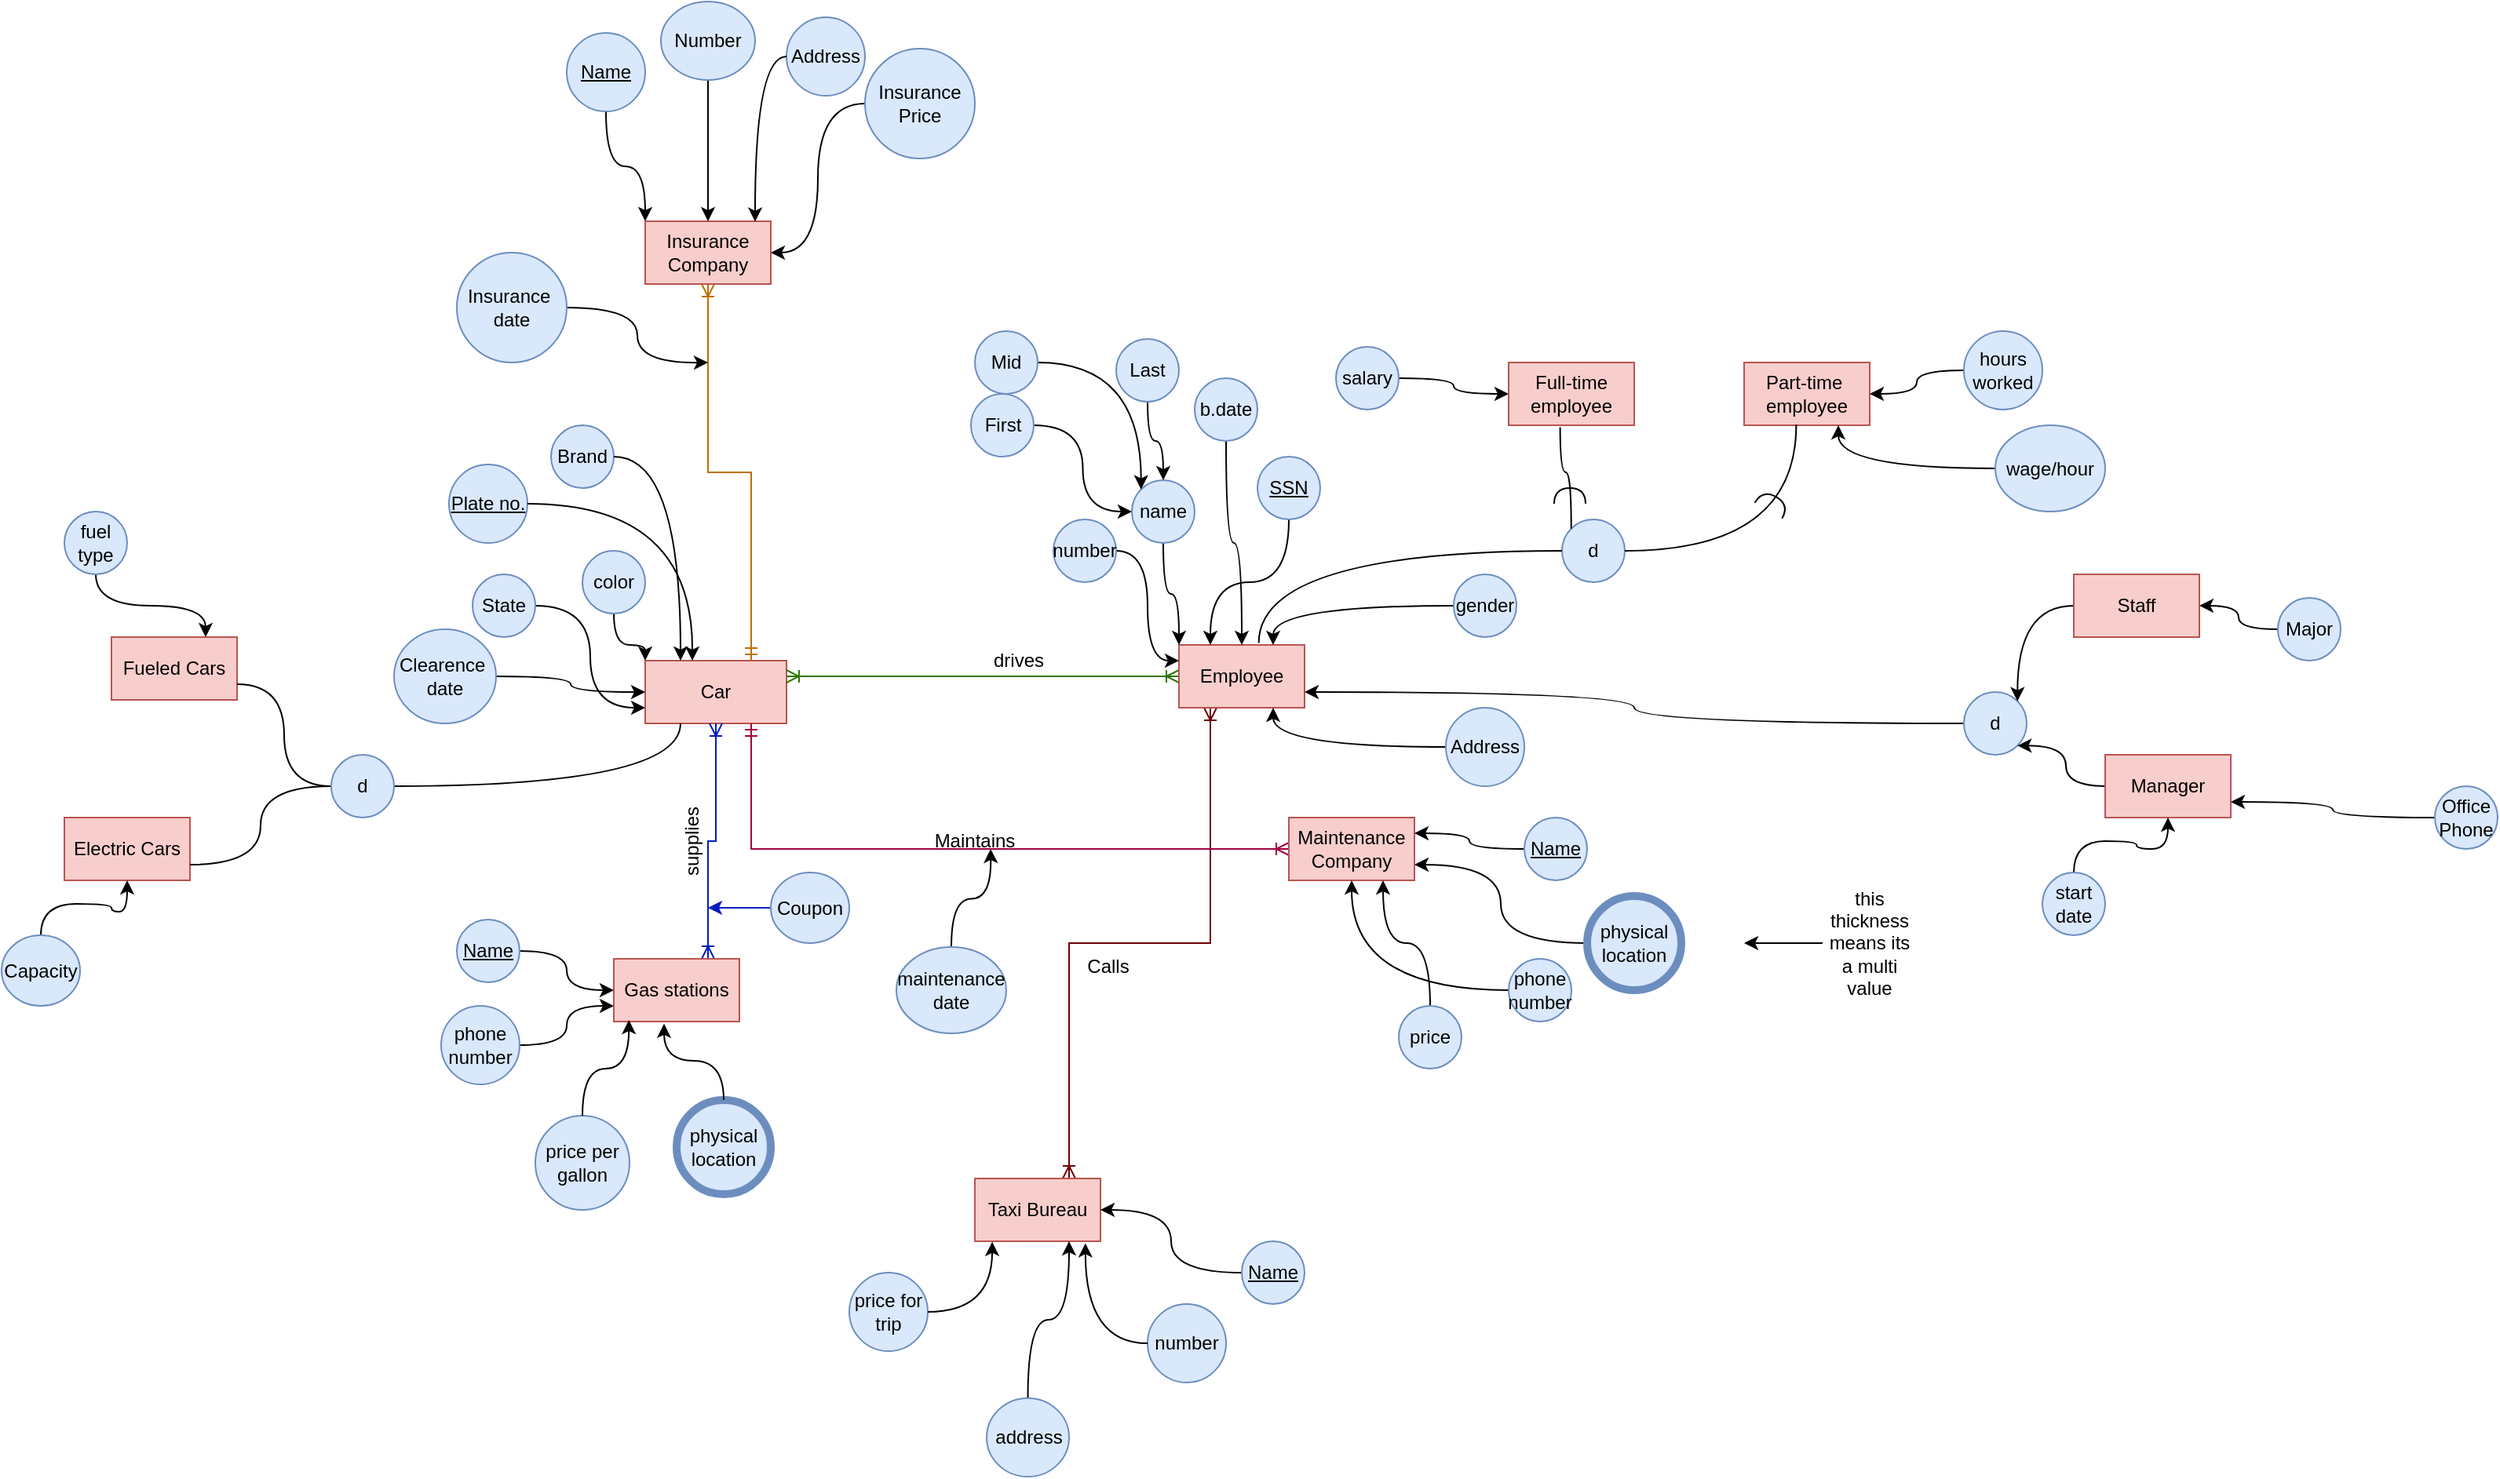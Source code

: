 <mxfile version="22.1.2" type="device">
  <diagram name="Page-1" id="Jw3R09FnIo8d28qDW5js">
    <mxGraphModel dx="1886" dy="1706" grid="1" gridSize="10" guides="1" tooltips="1" connect="1" arrows="1" fold="1" page="1" pageScale="1" pageWidth="850" pageHeight="1100" math="0" shadow="0">
      <root>
        <mxCell id="0" />
        <mxCell id="1" parent="0" />
        <mxCell id="aprs4SWF7dY0S5lnjBwR-4" value="Car" style="rounded=0;whiteSpace=wrap;html=1;fillColor=#f8cecc;strokeColor=#b85450;" parent="1" vertex="1">
          <mxGeometry x="160" y="210" width="90" height="40" as="geometry" />
        </mxCell>
        <mxCell id="aprs4SWF7dY0S5lnjBwR-6" style="edgeStyle=orthogonalEdgeStyle;rounded=0;orthogonalLoop=1;jettySize=auto;html=1;entryX=0;entryY=0;entryDx=0;entryDy=0;curved=1;" parent="1" source="aprs4SWF7dY0S5lnjBwR-5" target="aprs4SWF7dY0S5lnjBwR-4" edge="1">
          <mxGeometry relative="1" as="geometry" />
        </mxCell>
        <mxCell id="aprs4SWF7dY0S5lnjBwR-5" value="color&lt;br&gt;" style="ellipse;whiteSpace=wrap;html=1;fillColor=#dae8fc;strokeColor=#6c8ebf;" parent="1" vertex="1">
          <mxGeometry x="120" y="140" width="40" height="40" as="geometry" />
        </mxCell>
        <mxCell id="aprs4SWF7dY0S5lnjBwR-8" value="Brand" style="ellipse;whiteSpace=wrap;html=1;fillColor=#dae8fc;strokeColor=#6c8ebf;" parent="1" vertex="1">
          <mxGeometry x="100" y="60" width="40" height="40" as="geometry" />
        </mxCell>
        <mxCell id="aprs4SWF7dY0S5lnjBwR-9" style="edgeStyle=orthogonalEdgeStyle;rounded=0;orthogonalLoop=1;jettySize=auto;html=1;entryX=0.25;entryY=0;entryDx=0;entryDy=0;curved=1;" parent="1" source="aprs4SWF7dY0S5lnjBwR-8" target="aprs4SWF7dY0S5lnjBwR-4" edge="1">
          <mxGeometry relative="1" as="geometry" />
        </mxCell>
        <mxCell id="aprs4SWF7dY0S5lnjBwR-10" value="&lt;u&gt;Plate no.&lt;/u&gt;" style="ellipse;whiteSpace=wrap;html=1;fillColor=#dae8fc;strokeColor=#6c8ebf;" parent="1" vertex="1">
          <mxGeometry x="35" y="85" width="50" height="50" as="geometry" />
        </mxCell>
        <mxCell id="aprs4SWF7dY0S5lnjBwR-11" style="edgeStyle=orthogonalEdgeStyle;rounded=0;orthogonalLoop=1;jettySize=auto;html=1;curved=1;" parent="1" source="aprs4SWF7dY0S5lnjBwR-10" edge="1">
          <mxGeometry relative="1" as="geometry">
            <mxPoint x="190" y="210" as="targetPoint" />
          </mxGeometry>
        </mxCell>
        <mxCell id="A4mHjFxJqk4l5gkxogn3-36" style="edgeStyle=orthogonalEdgeStyle;rounded=0;orthogonalLoop=1;jettySize=auto;html=1;curved=1;" parent="1" source="aprs4SWF7dY0S5lnjBwR-12" edge="1">
          <mxGeometry relative="1" as="geometry">
            <mxPoint x="380" y="330" as="targetPoint" />
          </mxGeometry>
        </mxCell>
        <mxCell id="aprs4SWF7dY0S5lnjBwR-12" value="maintenance date" style="ellipse;whiteSpace=wrap;html=1;fillColor=#dae8fc;strokeColor=#6c8ebf;" parent="1" vertex="1">
          <mxGeometry x="320" y="392.5" width="70" height="55" as="geometry" />
        </mxCell>
        <mxCell id="yzVMhidEXx0bYdNvxWoF-23" style="edgeStyle=orthogonalEdgeStyle;rounded=0;orthogonalLoop=1;jettySize=auto;html=1;entryX=1;entryY=0.25;entryDx=0;entryDy=0;startArrow=ERoneToMany;startFill=0;endArrow=ERoneToMany;endFill=0;fillColor=#60a917;strokeColor=#2D7600;" parent="1" source="aprs4SWF7dY0S5lnjBwR-14" target="aprs4SWF7dY0S5lnjBwR-4" edge="1">
          <mxGeometry relative="1" as="geometry" />
        </mxCell>
        <mxCell id="yzVMhidEXx0bYdNvxWoF-25" style="edgeStyle=orthogonalEdgeStyle;rounded=0;orthogonalLoop=1;jettySize=auto;html=1;entryX=0.75;entryY=0;entryDx=0;entryDy=0;exitX=0.25;exitY=1;exitDx=0;exitDy=0;startArrow=ERoneToMany;startFill=0;endArrow=ERoneToMany;endFill=0;fillColor=#a20025;strokeColor=#6F0000;" parent="1" source="aprs4SWF7dY0S5lnjBwR-14" target="aprs4SWF7dY0S5lnjBwR-60" edge="1">
          <mxGeometry relative="1" as="geometry" />
        </mxCell>
        <mxCell id="aprs4SWF7dY0S5lnjBwR-14" value="Employee" style="rounded=0;whiteSpace=wrap;html=1;fillColor=#f8cecc;strokeColor=#b85450;" parent="1" vertex="1">
          <mxGeometry x="500" y="200" width="80" height="40" as="geometry" />
        </mxCell>
        <mxCell id="aprs4SWF7dY0S5lnjBwR-16" style="edgeStyle=orthogonalEdgeStyle;rounded=0;orthogonalLoop=1;jettySize=auto;html=1;entryX=0;entryY=0;entryDx=0;entryDy=0;curved=1;" parent="1" source="aprs4SWF7dY0S5lnjBwR-15" target="aprs4SWF7dY0S5lnjBwR-14" edge="1">
          <mxGeometry relative="1" as="geometry" />
        </mxCell>
        <mxCell id="aprs4SWF7dY0S5lnjBwR-15" value="name" style="ellipse;whiteSpace=wrap;html=1;fillColor=#dae8fc;strokeColor=#6c8ebf;" parent="1" vertex="1">
          <mxGeometry x="470" y="95" width="40" height="40" as="geometry" />
        </mxCell>
        <mxCell id="aprs4SWF7dY0S5lnjBwR-20" style="edgeStyle=orthogonalEdgeStyle;rounded=0;orthogonalLoop=1;jettySize=auto;html=1;entryX=0.25;entryY=0;entryDx=0;entryDy=0;curved=1;" parent="1" source="aprs4SWF7dY0S5lnjBwR-17" target="aprs4SWF7dY0S5lnjBwR-14" edge="1">
          <mxGeometry relative="1" as="geometry" />
        </mxCell>
        <mxCell id="aprs4SWF7dY0S5lnjBwR-17" value="&lt;u&gt;SSN&lt;/u&gt;" style="ellipse;whiteSpace=wrap;html=1;fillColor=#dae8fc;strokeColor=#6c8ebf;" parent="1" vertex="1">
          <mxGeometry x="550" y="80" width="40" height="40" as="geometry" />
        </mxCell>
        <mxCell id="GmOrKuvJNYJge5r3cR3s-8" style="edgeStyle=orthogonalEdgeStyle;rounded=0;orthogonalLoop=1;jettySize=auto;html=1;entryX=0;entryY=0.5;entryDx=0;entryDy=0;curved=1;" parent="1" source="aprs4SWF7dY0S5lnjBwR-21" target="GmOrKuvJNYJge5r3cR3s-6" edge="1">
          <mxGeometry relative="1" as="geometry" />
        </mxCell>
        <mxCell id="aprs4SWF7dY0S5lnjBwR-21" value="salary" style="ellipse;whiteSpace=wrap;html=1;fillColor=#dae8fc;strokeColor=#6c8ebf;" parent="1" vertex="1">
          <mxGeometry x="600" y="10" width="40" height="40" as="geometry" />
        </mxCell>
        <mxCell id="aprs4SWF7dY0S5lnjBwR-24" style="edgeStyle=orthogonalEdgeStyle;rounded=0;orthogonalLoop=1;jettySize=auto;html=1;entryX=0.5;entryY=0;entryDx=0;entryDy=0;curved=1;" parent="1" source="aprs4SWF7dY0S5lnjBwR-23" target="aprs4SWF7dY0S5lnjBwR-14" edge="1">
          <mxGeometry relative="1" as="geometry" />
        </mxCell>
        <mxCell id="aprs4SWF7dY0S5lnjBwR-23" value="b.date" style="ellipse;whiteSpace=wrap;html=1;fillColor=#dae8fc;strokeColor=#6c8ebf;" parent="1" vertex="1">
          <mxGeometry x="510" y="30" width="40" height="40" as="geometry" />
        </mxCell>
        <mxCell id="GmOrKuvJNYJge5r3cR3s-21" style="edgeStyle=orthogonalEdgeStyle;rounded=0;orthogonalLoop=1;jettySize=auto;html=1;entryX=0.75;entryY=0;entryDx=0;entryDy=0;curved=1;" parent="1" source="aprs4SWF7dY0S5lnjBwR-25" target="aprs4SWF7dY0S5lnjBwR-14" edge="1">
          <mxGeometry relative="1" as="geometry" />
        </mxCell>
        <mxCell id="aprs4SWF7dY0S5lnjBwR-25" value="gender" style="ellipse;whiteSpace=wrap;html=1;fillColor=#dae8fc;strokeColor=#6c8ebf;" parent="1" vertex="1">
          <mxGeometry x="675" y="155" width="40" height="40" as="geometry" />
        </mxCell>
        <mxCell id="yzVMhidEXx0bYdNvxWoF-33" style="edgeStyle=orthogonalEdgeStyle;rounded=0;orthogonalLoop=1;jettySize=auto;html=1;entryX=0.75;entryY=1;entryDx=0;entryDy=0;startArrow=ERoneToMany;startFill=0;endArrow=ERmandOne;endFill=0;fillColor=#d80073;strokeColor=#A50040;" parent="1" source="aprs4SWF7dY0S5lnjBwR-30" target="aprs4SWF7dY0S5lnjBwR-4" edge="1">
          <mxGeometry relative="1" as="geometry" />
        </mxCell>
        <mxCell id="aprs4SWF7dY0S5lnjBwR-30" value="Maintenance Company" style="rounded=0;whiteSpace=wrap;html=1;fillColor=#f8cecc;strokeColor=#b85450;" parent="1" vertex="1">
          <mxGeometry x="570" y="310" width="80" height="40" as="geometry" />
        </mxCell>
        <mxCell id="aprs4SWF7dY0S5lnjBwR-32" style="edgeStyle=orthogonalEdgeStyle;rounded=0;orthogonalLoop=1;jettySize=auto;html=1;entryX=1;entryY=0.25;entryDx=0;entryDy=0;curved=1;" parent="1" source="aprs4SWF7dY0S5lnjBwR-31" target="aprs4SWF7dY0S5lnjBwR-30" edge="1">
          <mxGeometry relative="1" as="geometry" />
        </mxCell>
        <mxCell id="aprs4SWF7dY0S5lnjBwR-31" value="&lt;u&gt;Name&lt;/u&gt;" style="ellipse;whiteSpace=wrap;html=1;fillColor=#dae8fc;strokeColor=#6c8ebf;" parent="1" vertex="1">
          <mxGeometry x="720" y="310" width="40" height="40" as="geometry" />
        </mxCell>
        <mxCell id="aprs4SWF7dY0S5lnjBwR-34" value="" style="edgeStyle=orthogonalEdgeStyle;rounded=0;orthogonalLoop=1;jettySize=auto;html=1;curved=1;" parent="1" source="aprs4SWF7dY0S5lnjBwR-33" target="aprs4SWF7dY0S5lnjBwR-30" edge="1">
          <mxGeometry relative="1" as="geometry" />
        </mxCell>
        <mxCell id="aprs4SWF7dY0S5lnjBwR-33" value="phone number" style="ellipse;whiteSpace=wrap;html=1;fillColor=#dae8fc;strokeColor=#6c8ebf;" parent="1" vertex="1">
          <mxGeometry x="710" y="400" width="40" height="40" as="geometry" />
        </mxCell>
        <mxCell id="aprs4SWF7dY0S5lnjBwR-39" style="edgeStyle=orthogonalEdgeStyle;rounded=0;orthogonalLoop=1;jettySize=auto;html=1;entryX=1;entryY=0.75;entryDx=0;entryDy=0;curved=1;" parent="1" source="aprs4SWF7dY0S5lnjBwR-36" target="aprs4SWF7dY0S5lnjBwR-30" edge="1">
          <mxGeometry relative="1" as="geometry" />
        </mxCell>
        <mxCell id="aprs4SWF7dY0S5lnjBwR-36" value="physical location" style="ellipse;whiteSpace=wrap;html=1;fillColor=#dae8fc;strokeColor=#6c8ebf;fillStyle=auto;gradientColor=none;strokeWidth=5;" parent="1" vertex="1">
          <mxGeometry x="760" y="360" width="60" height="60" as="geometry" />
        </mxCell>
        <mxCell id="aprs4SWF7dY0S5lnjBwR-46" style="edgeStyle=orthogonalEdgeStyle;rounded=0;orthogonalLoop=1;jettySize=auto;html=1;" parent="1" source="aprs4SWF7dY0S5lnjBwR-40" edge="1">
          <mxGeometry relative="1" as="geometry">
            <mxPoint x="860" y="390" as="targetPoint" />
          </mxGeometry>
        </mxCell>
        <mxCell id="aprs4SWF7dY0S5lnjBwR-40" value="this thickness means its a multi value" style="text;html=1;strokeColor=none;fillColor=none;align=center;verticalAlign=middle;whiteSpace=wrap;rounded=0;" parent="1" vertex="1">
          <mxGeometry x="910" y="375" width="60" height="30" as="geometry" />
        </mxCell>
        <mxCell id="aprs4SWF7dY0S5lnjBwR-48" style="edgeStyle=orthogonalEdgeStyle;rounded=0;orthogonalLoop=1;jettySize=auto;html=1;entryX=0.75;entryY=1;entryDx=0;entryDy=0;curved=1;" parent="1" source="aprs4SWF7dY0S5lnjBwR-47" target="aprs4SWF7dY0S5lnjBwR-30" edge="1">
          <mxGeometry relative="1" as="geometry" />
        </mxCell>
        <mxCell id="aprs4SWF7dY0S5lnjBwR-47" value="price" style="ellipse;whiteSpace=wrap;html=1;fillColor=#dae8fc;strokeColor=#6c8ebf;" parent="1" vertex="1">
          <mxGeometry x="640" y="430" width="40" height="40" as="geometry" />
        </mxCell>
        <mxCell id="yzVMhidEXx0bYdNvxWoF-26" style="edgeStyle=orthogonalEdgeStyle;rounded=0;orthogonalLoop=1;jettySize=auto;html=1;entryX=0.5;entryY=1;entryDx=0;entryDy=0;exitX=0.75;exitY=0;exitDx=0;exitDy=0;startArrow=ERoneToMany;startFill=0;endArrow=ERoneToMany;endFill=0;fillColor=#0050ef;strokeColor=#001DBC;" parent="1" source="aprs4SWF7dY0S5lnjBwR-49" target="aprs4SWF7dY0S5lnjBwR-4" edge="1">
          <mxGeometry relative="1" as="geometry" />
        </mxCell>
        <mxCell id="aprs4SWF7dY0S5lnjBwR-49" value="Gas stations" style="rounded=0;whiteSpace=wrap;html=1;fillColor=#f8cecc;strokeColor=#b85450;" parent="1" vertex="1">
          <mxGeometry x="140" y="400" width="80" height="40" as="geometry" />
        </mxCell>
        <mxCell id="aprs4SWF7dY0S5lnjBwR-51" value="" style="edgeStyle=orthogonalEdgeStyle;rounded=0;orthogonalLoop=1;jettySize=auto;html=1;curved=1;" parent="1" source="aprs4SWF7dY0S5lnjBwR-50" target="aprs4SWF7dY0S5lnjBwR-49" edge="1">
          <mxGeometry relative="1" as="geometry" />
        </mxCell>
        <mxCell id="aprs4SWF7dY0S5lnjBwR-50" value="&lt;u&gt;Name&lt;/u&gt;" style="ellipse;whiteSpace=wrap;html=1;fillColor=#dae8fc;strokeColor=#6c8ebf;" parent="1" vertex="1">
          <mxGeometry x="40" y="375" width="40" height="40" as="geometry" />
        </mxCell>
        <mxCell id="aprs4SWF7dY0S5lnjBwR-54" style="edgeStyle=orthogonalEdgeStyle;rounded=0;orthogonalLoop=1;jettySize=auto;html=1;entryX=0;entryY=0.75;entryDx=0;entryDy=0;curved=1;" parent="1" source="aprs4SWF7dY0S5lnjBwR-52" target="aprs4SWF7dY0S5lnjBwR-49" edge="1">
          <mxGeometry relative="1" as="geometry" />
        </mxCell>
        <mxCell id="aprs4SWF7dY0S5lnjBwR-52" value="phone number" style="ellipse;whiteSpace=wrap;html=1;fillColor=#dae8fc;strokeColor=#6c8ebf;" parent="1" vertex="1">
          <mxGeometry x="30" y="430" width="50" height="50" as="geometry" />
        </mxCell>
        <mxCell id="aprs4SWF7dY0S5lnjBwR-55" value="price per gallon" style="ellipse;whiteSpace=wrap;html=1;fillColor=#dae8fc;strokeColor=#6c8ebf;" parent="1" vertex="1">
          <mxGeometry x="90" y="500" width="60" height="60" as="geometry" />
        </mxCell>
        <mxCell id="aprs4SWF7dY0S5lnjBwR-56" style="edgeStyle=orthogonalEdgeStyle;rounded=0;orthogonalLoop=1;jettySize=auto;html=1;entryX=0.12;entryY=0.975;entryDx=0;entryDy=0;entryPerimeter=0;curved=1;" parent="1" source="aprs4SWF7dY0S5lnjBwR-55" target="aprs4SWF7dY0S5lnjBwR-49" edge="1">
          <mxGeometry relative="1" as="geometry" />
        </mxCell>
        <mxCell id="aprs4SWF7dY0S5lnjBwR-58" value="physical location" style="ellipse;whiteSpace=wrap;html=1;fillColor=#dae8fc;strokeColor=#6c8ebf;fillStyle=auto;gradientColor=none;strokeWidth=5;" parent="1" vertex="1">
          <mxGeometry x="180" y="490" width="60" height="60" as="geometry" />
        </mxCell>
        <mxCell id="aprs4SWF7dY0S5lnjBwR-59" style="edgeStyle=orthogonalEdgeStyle;rounded=0;orthogonalLoop=1;jettySize=auto;html=1;entryX=0.4;entryY=1.035;entryDx=0;entryDy=0;entryPerimeter=0;curved=1;" parent="1" source="aprs4SWF7dY0S5lnjBwR-58" target="aprs4SWF7dY0S5lnjBwR-49" edge="1">
          <mxGeometry relative="1" as="geometry" />
        </mxCell>
        <mxCell id="aprs4SWF7dY0S5lnjBwR-60" value="Taxi Bureau" style="rounded=0;whiteSpace=wrap;html=1;fillColor=#f8cecc;strokeColor=#b85450;" parent="1" vertex="1">
          <mxGeometry x="370" y="540" width="80" height="40" as="geometry" />
        </mxCell>
        <mxCell id="aprs4SWF7dY0S5lnjBwR-62" value="" style="edgeStyle=orthogonalEdgeStyle;rounded=0;orthogonalLoop=1;jettySize=auto;html=1;curved=1;" parent="1" source="aprs4SWF7dY0S5lnjBwR-61" target="aprs4SWF7dY0S5lnjBwR-60" edge="1">
          <mxGeometry relative="1" as="geometry" />
        </mxCell>
        <mxCell id="aprs4SWF7dY0S5lnjBwR-61" value="&lt;u&gt;Name&lt;/u&gt;" style="ellipse;whiteSpace=wrap;html=1;fillColor=#dae8fc;strokeColor=#6c8ebf;" parent="1" vertex="1">
          <mxGeometry x="540" y="580" width="40" height="40" as="geometry" />
        </mxCell>
        <mxCell id="aprs4SWF7dY0S5lnjBwR-63" value="number" style="ellipse;whiteSpace=wrap;html=1;fillColor=#dae8fc;strokeColor=#6c8ebf;" parent="1" vertex="1">
          <mxGeometry x="480" y="620" width="50" height="50" as="geometry" />
        </mxCell>
        <mxCell id="aprs4SWF7dY0S5lnjBwR-64" style="edgeStyle=orthogonalEdgeStyle;rounded=0;orthogonalLoop=1;jettySize=auto;html=1;entryX=0.88;entryY=1.03;entryDx=0;entryDy=0;entryPerimeter=0;curved=1;" parent="1" source="aprs4SWF7dY0S5lnjBwR-63" target="aprs4SWF7dY0S5lnjBwR-60" edge="1">
          <mxGeometry relative="1" as="geometry" />
        </mxCell>
        <mxCell id="aprs4SWF7dY0S5lnjBwR-66" style="edgeStyle=orthogonalEdgeStyle;rounded=0;orthogonalLoop=1;jettySize=auto;html=1;entryX=0.75;entryY=1;entryDx=0;entryDy=0;curved=1;" parent="1" source="aprs4SWF7dY0S5lnjBwR-65" target="aprs4SWF7dY0S5lnjBwR-60" edge="1">
          <mxGeometry relative="1" as="geometry" />
        </mxCell>
        <mxCell id="aprs4SWF7dY0S5lnjBwR-65" value="address" style="ellipse;whiteSpace=wrap;html=1;fillColor=#dae8fc;strokeColor=#6c8ebf;" parent="1" vertex="1">
          <mxGeometry x="377.5" y="680" width="52.5" height="50" as="geometry" />
        </mxCell>
        <mxCell id="aprs4SWF7dY0S5lnjBwR-67" value="price for trip" style="ellipse;whiteSpace=wrap;html=1;fillColor=#dae8fc;strokeColor=#6c8ebf;" parent="1" vertex="1">
          <mxGeometry x="290" y="600" width="50" height="50" as="geometry" />
        </mxCell>
        <mxCell id="yzVMhidEXx0bYdNvxWoF-27" value="supplies" style="text;html=1;strokeColor=none;fillColor=none;align=center;verticalAlign=middle;whiteSpace=wrap;rounded=0;rotation=-90;" parent="1" vertex="1">
          <mxGeometry x="160" y="310" width="60" height="30" as="geometry" />
        </mxCell>
        <mxCell id="yzVMhidEXx0bYdNvxWoF-28" value="drives" style="text;html=1;strokeColor=none;fillColor=none;align=center;verticalAlign=middle;whiteSpace=wrap;rounded=0;" parent="1" vertex="1">
          <mxGeometry x="367.5" y="195" width="60" height="30" as="geometry" />
        </mxCell>
        <mxCell id="yzVMhidEXx0bYdNvxWoF-31" value="Calls" style="text;html=1;strokeColor=none;fillColor=none;align=center;verticalAlign=middle;whiteSpace=wrap;rounded=0;" parent="1" vertex="1">
          <mxGeometry x="425" y="390" width="60" height="30" as="geometry" />
        </mxCell>
        <mxCell id="yzVMhidEXx0bYdNvxWoF-32" value="Maintains" style="text;html=1;strokeColor=none;fillColor=none;align=center;verticalAlign=middle;whiteSpace=wrap;rounded=0;" parent="1" vertex="1">
          <mxGeometry x="340" y="310" width="60" height="30" as="geometry" />
        </mxCell>
        <mxCell id="GmOrKuvJNYJge5r3cR3s-2" style="edgeStyle=orthogonalEdgeStyle;rounded=0;orthogonalLoop=1;jettySize=auto;html=1;entryX=0;entryY=0.25;entryDx=0;entryDy=0;curved=1;" parent="1" source="GmOrKuvJNYJge5r3cR3s-1" target="aprs4SWF7dY0S5lnjBwR-14" edge="1">
          <mxGeometry relative="1" as="geometry" />
        </mxCell>
        <mxCell id="GmOrKuvJNYJge5r3cR3s-1" value="number" style="ellipse;whiteSpace=wrap;html=1;fillColor=#dae8fc;strokeColor=#6c8ebf;" parent="1" vertex="1">
          <mxGeometry x="420" y="120" width="40" height="40" as="geometry" />
        </mxCell>
        <mxCell id="A4mHjFxJqk4l5gkxogn3-49" style="edgeStyle=orthogonalEdgeStyle;rounded=0;orthogonalLoop=1;jettySize=auto;html=1;entryX=0.75;entryY=0;entryDx=0;entryDy=0;curved=1;" parent="1" source="GmOrKuvJNYJge5r3cR3s-4" target="A4mHjFxJqk4l5gkxogn3-41" edge="1">
          <mxGeometry relative="1" as="geometry" />
        </mxCell>
        <mxCell id="GmOrKuvJNYJge5r3cR3s-4" value="fuel type" style="ellipse;whiteSpace=wrap;html=1;fillColor=#dae8fc;strokeColor=#6c8ebf;" parent="1" vertex="1">
          <mxGeometry x="-210" y="115" width="40" height="40" as="geometry" />
        </mxCell>
        <mxCell id="GmOrKuvJNYJge5r3cR3s-6" value="Full-time employee" style="rounded=0;whiteSpace=wrap;html=1;fillColor=#f8cecc;strokeColor=#b85450;" parent="1" vertex="1">
          <mxGeometry x="710" y="20" width="80" height="40" as="geometry" />
        </mxCell>
        <mxCell id="GmOrKuvJNYJge5r3cR3s-7" value="Part-time&amp;nbsp;&lt;br&gt;employee" style="rounded=0;whiteSpace=wrap;html=1;fillColor=#f8cecc;strokeColor=#b85450;" parent="1" vertex="1">
          <mxGeometry x="860" y="20" width="80" height="40" as="geometry" />
        </mxCell>
        <mxCell id="GmOrKuvJNYJge5r3cR3s-10" style="edgeStyle=orthogonalEdgeStyle;rounded=0;orthogonalLoop=1;jettySize=auto;html=1;entryX=1;entryY=0.5;entryDx=0;entryDy=0;curved=1;" parent="1" source="GmOrKuvJNYJge5r3cR3s-9" target="GmOrKuvJNYJge5r3cR3s-7" edge="1">
          <mxGeometry relative="1" as="geometry" />
        </mxCell>
        <mxCell id="GmOrKuvJNYJge5r3cR3s-9" value="hours worked" style="ellipse;whiteSpace=wrap;html=1;fillColor=#dae8fc;strokeColor=#6c8ebf;" parent="1" vertex="1">
          <mxGeometry x="1000" width="50" height="50" as="geometry" />
        </mxCell>
        <mxCell id="GmOrKuvJNYJge5r3cR3s-11" value="d" style="ellipse;whiteSpace=wrap;html=1;fillColor=#dae8fc;strokeColor=#6c8ebf;" parent="1" vertex="1">
          <mxGeometry x="744" y="120" width="40" height="40" as="geometry" />
        </mxCell>
        <mxCell id="GmOrKuvJNYJge5r3cR3s-13" style="edgeStyle=orthogonalEdgeStyle;rounded=0;orthogonalLoop=1;jettySize=auto;html=1;entryX=0.41;entryY=1.03;entryDx=0;entryDy=0;entryPerimeter=0;exitX=0;exitY=0;exitDx=0;exitDy=0;endArrow=none;endFill=0;curved=1;" parent="1" source="GmOrKuvJNYJge5r3cR3s-11" target="GmOrKuvJNYJge5r3cR3s-6" edge="1">
          <mxGeometry relative="1" as="geometry" />
        </mxCell>
        <mxCell id="GmOrKuvJNYJge5r3cR3s-15" value="" style="shape=requiredInterface;html=1;verticalLabelPosition=bottom;sketch=0;rotation=-90;" parent="1" vertex="1">
          <mxGeometry x="744" y="95" width="10" height="20" as="geometry" />
        </mxCell>
        <mxCell id="GmOrKuvJNYJge5r3cR3s-17" value="" style="shape=requiredInterface;html=1;verticalLabelPosition=bottom;sketch=0;rotation=-60;" parent="1" vertex="1">
          <mxGeometry x="873" y="100" width="10" height="20" as="geometry" />
        </mxCell>
        <mxCell id="GmOrKuvJNYJge5r3cR3s-20" style="edgeStyle=orthogonalEdgeStyle;rounded=0;orthogonalLoop=1;jettySize=auto;html=1;entryX=0.415;entryY=0.99;entryDx=0;entryDy=0;entryPerimeter=0;endArrow=none;endFill=0;curved=1;" parent="1" source="GmOrKuvJNYJge5r3cR3s-11" target="GmOrKuvJNYJge5r3cR3s-7" edge="1">
          <mxGeometry relative="1" as="geometry" />
        </mxCell>
        <mxCell id="GmOrKuvJNYJge5r3cR3s-22" style="edgeStyle=orthogonalEdgeStyle;rounded=0;orthogonalLoop=1;jettySize=auto;html=1;entryX=0.635;entryY=-0.03;entryDx=0;entryDy=0;entryPerimeter=0;endArrow=none;endFill=0;curved=1;" parent="1" source="GmOrKuvJNYJge5r3cR3s-11" target="aprs4SWF7dY0S5lnjBwR-14" edge="1">
          <mxGeometry relative="1" as="geometry" />
        </mxCell>
        <mxCell id="A4mHjFxJqk4l5gkxogn3-37" style="edgeStyle=orthogonalEdgeStyle;rounded=0;orthogonalLoop=1;jettySize=auto;html=1;entryX=0.138;entryY=1.01;entryDx=0;entryDy=0;entryPerimeter=0;curved=1;" parent="1" source="aprs4SWF7dY0S5lnjBwR-67" target="aprs4SWF7dY0S5lnjBwR-60" edge="1">
          <mxGeometry relative="1" as="geometry" />
        </mxCell>
        <mxCell id="A4mHjFxJqk4l5gkxogn3-41" value="Fueled Cars" style="rounded=0;whiteSpace=wrap;html=1;fillColor=#f8cecc;strokeColor=#b85450;" parent="1" vertex="1">
          <mxGeometry x="-180" y="195" width="80" height="40" as="geometry" />
        </mxCell>
        <mxCell id="A4mHjFxJqk4l5gkxogn3-42" value="Electric Cars" style="rounded=0;whiteSpace=wrap;html=1;fillColor=#f8cecc;strokeColor=#b85450;" parent="1" vertex="1">
          <mxGeometry x="-210" y="310" width="80" height="40" as="geometry" />
        </mxCell>
        <mxCell id="A4mHjFxJqk4l5gkxogn3-45" style="edgeStyle=orthogonalEdgeStyle;rounded=0;orthogonalLoop=1;jettySize=auto;html=1;entryX=1;entryY=0.75;entryDx=0;entryDy=0;endArrow=none;endFill=0;curved=1;" parent="1" source="A4mHjFxJqk4l5gkxogn3-44" target="A4mHjFxJqk4l5gkxogn3-41" edge="1">
          <mxGeometry relative="1" as="geometry" />
        </mxCell>
        <mxCell id="A4mHjFxJqk4l5gkxogn3-47" style="edgeStyle=orthogonalEdgeStyle;rounded=0;orthogonalLoop=1;jettySize=auto;html=1;entryX=1;entryY=0.75;entryDx=0;entryDy=0;endArrow=none;endFill=0;curved=1;" parent="1" source="A4mHjFxJqk4l5gkxogn3-44" target="A4mHjFxJqk4l5gkxogn3-42" edge="1">
          <mxGeometry relative="1" as="geometry" />
        </mxCell>
        <mxCell id="A4mHjFxJqk4l5gkxogn3-48" style="edgeStyle=orthogonalEdgeStyle;rounded=0;orthogonalLoop=1;jettySize=auto;html=1;entryX=0.25;entryY=1;entryDx=0;entryDy=0;endArrow=none;endFill=0;curved=1;" parent="1" source="A4mHjFxJqk4l5gkxogn3-44" target="aprs4SWF7dY0S5lnjBwR-4" edge="1">
          <mxGeometry relative="1" as="geometry" />
        </mxCell>
        <mxCell id="A4mHjFxJqk4l5gkxogn3-44" value="d" style="ellipse;whiteSpace=wrap;html=1;fillColor=#dae8fc;strokeColor=#6c8ebf;" parent="1" vertex="1">
          <mxGeometry x="-40" y="270" width="40" height="40" as="geometry" />
        </mxCell>
        <mxCell id="A4mHjFxJqk4l5gkxogn3-51" style="edgeStyle=orthogonalEdgeStyle;rounded=0;orthogonalLoop=1;jettySize=auto;html=1;entryX=0.5;entryY=1;entryDx=0;entryDy=0;curved=1;" parent="1" source="A4mHjFxJqk4l5gkxogn3-50" target="A4mHjFxJqk4l5gkxogn3-42" edge="1">
          <mxGeometry relative="1" as="geometry" />
        </mxCell>
        <mxCell id="A4mHjFxJqk4l5gkxogn3-50" value="Capacity" style="ellipse;whiteSpace=wrap;html=1;fillColor=#dae8fc;strokeColor=#6c8ebf;" parent="1" vertex="1">
          <mxGeometry x="-250" y="385" width="50" height="45" as="geometry" />
        </mxCell>
        <mxCell id="A4mHjFxJqk4l5gkxogn3-61" style="edgeStyle=orthogonalEdgeStyle;rounded=0;orthogonalLoop=1;jettySize=auto;html=1;curved=1;" parent="1" source="A4mHjFxJqk4l5gkxogn3-52" target="aprs4SWF7dY0S5lnjBwR-15" edge="1">
          <mxGeometry relative="1" as="geometry" />
        </mxCell>
        <mxCell id="A4mHjFxJqk4l5gkxogn3-52" value="Last" style="ellipse;whiteSpace=wrap;html=1;fillColor=#dae8fc;strokeColor=#6c8ebf;" parent="1" vertex="1">
          <mxGeometry x="460" y="5" width="40" height="40" as="geometry" />
        </mxCell>
        <mxCell id="A4mHjFxJqk4l5gkxogn3-60" style="edgeStyle=orthogonalEdgeStyle;rounded=0;orthogonalLoop=1;jettySize=auto;html=1;entryX=0;entryY=0;entryDx=0;entryDy=0;curved=1;" parent="1" source="A4mHjFxJqk4l5gkxogn3-53" target="aprs4SWF7dY0S5lnjBwR-15" edge="1">
          <mxGeometry relative="1" as="geometry" />
        </mxCell>
        <mxCell id="A4mHjFxJqk4l5gkxogn3-53" value="Mid" style="ellipse;whiteSpace=wrap;html=1;fillColor=#dae8fc;strokeColor=#6c8ebf;" parent="1" vertex="1">
          <mxGeometry x="370" width="40" height="40" as="geometry" />
        </mxCell>
        <mxCell id="A4mHjFxJqk4l5gkxogn3-58" style="edgeStyle=orthogonalEdgeStyle;rounded=0;orthogonalLoop=1;jettySize=auto;html=1;entryX=0;entryY=0.5;entryDx=0;entryDy=0;elbow=vertical;curved=1;" parent="1" source="A4mHjFxJqk4l5gkxogn3-54" target="aprs4SWF7dY0S5lnjBwR-15" edge="1">
          <mxGeometry relative="1" as="geometry" />
        </mxCell>
        <mxCell id="A4mHjFxJqk4l5gkxogn3-54" value="First" style="ellipse;whiteSpace=wrap;html=1;fillColor=#dae8fc;strokeColor=#6c8ebf;" parent="1" vertex="1">
          <mxGeometry x="367.5" y="40" width="40" height="40" as="geometry" />
        </mxCell>
        <mxCell id="A4mHjFxJqk4l5gkxogn3-66" style="edgeStyle=orthogonalEdgeStyle;rounded=0;orthogonalLoop=1;jettySize=auto;html=1;entryX=0.75;entryY=1;entryDx=0;entryDy=0;curved=1;" parent="1" source="A4mHjFxJqk4l5gkxogn3-65" target="aprs4SWF7dY0S5lnjBwR-14" edge="1">
          <mxGeometry relative="1" as="geometry" />
        </mxCell>
        <mxCell id="A4mHjFxJqk4l5gkxogn3-65" value="Address" style="ellipse;whiteSpace=wrap;html=1;fillColor=#dae8fc;strokeColor=#6c8ebf;" parent="1" vertex="1">
          <mxGeometry x="670" y="240" width="50" height="50" as="geometry" />
        </mxCell>
        <mxCell id="A4mHjFxJqk4l5gkxogn3-68" style="edgeStyle=orthogonalEdgeStyle;rounded=0;orthogonalLoop=1;jettySize=auto;html=1;entryX=0.75;entryY=1;entryDx=0;entryDy=0;curved=1;" parent="1" source="A4mHjFxJqk4l5gkxogn3-67" target="GmOrKuvJNYJge5r3cR3s-7" edge="1">
          <mxGeometry relative="1" as="geometry" />
        </mxCell>
        <mxCell id="A4mHjFxJqk4l5gkxogn3-67" value="wage/hour" style="ellipse;whiteSpace=wrap;html=1;fillColor=#dae8fc;strokeColor=#6c8ebf;" parent="1" vertex="1">
          <mxGeometry x="1020" y="60" width="70" height="55" as="geometry" />
        </mxCell>
        <mxCell id="A4mHjFxJqk4l5gkxogn3-75" style="edgeStyle=orthogonalEdgeStyle;rounded=0;orthogonalLoop=1;jettySize=auto;html=1;entryX=1;entryY=0.75;entryDx=0;entryDy=0;curved=1;" parent="1" source="A4mHjFxJqk4l5gkxogn3-69" target="aprs4SWF7dY0S5lnjBwR-14" edge="1">
          <mxGeometry relative="1" as="geometry" />
        </mxCell>
        <mxCell id="A4mHjFxJqk4l5gkxogn3-69" value="d" style="ellipse;whiteSpace=wrap;html=1;fillColor=#dae8fc;strokeColor=#6c8ebf;" parent="1" vertex="1">
          <mxGeometry x="1000" y="230" width="40" height="40" as="geometry" />
        </mxCell>
        <mxCell id="A4mHjFxJqk4l5gkxogn3-74" style="edgeStyle=orthogonalEdgeStyle;rounded=0;orthogonalLoop=1;jettySize=auto;html=1;entryX=1;entryY=0;entryDx=0;entryDy=0;curved=1;" parent="1" source="A4mHjFxJqk4l5gkxogn3-70" target="A4mHjFxJqk4l5gkxogn3-69" edge="1">
          <mxGeometry relative="1" as="geometry" />
        </mxCell>
        <mxCell id="A4mHjFxJqk4l5gkxogn3-70" value="Staff" style="rounded=0;whiteSpace=wrap;html=1;fillColor=#f8cecc;strokeColor=#b85450;" parent="1" vertex="1">
          <mxGeometry x="1070" y="155" width="80" height="40" as="geometry" />
        </mxCell>
        <mxCell id="A4mHjFxJqk4l5gkxogn3-73" style="edgeStyle=orthogonalEdgeStyle;rounded=0;orthogonalLoop=1;jettySize=auto;html=1;entryX=1;entryY=1;entryDx=0;entryDy=0;curved=1;" parent="1" source="A4mHjFxJqk4l5gkxogn3-71" target="A4mHjFxJqk4l5gkxogn3-69" edge="1">
          <mxGeometry relative="1" as="geometry" />
        </mxCell>
        <mxCell id="A4mHjFxJqk4l5gkxogn3-71" value="Manager" style="rounded=0;whiteSpace=wrap;html=1;fillColor=#f8cecc;strokeColor=#b85450;" parent="1" vertex="1">
          <mxGeometry x="1090" y="270" width="80" height="40" as="geometry" />
        </mxCell>
        <mxCell id="pfPV8E1hoFSeu6RhkT40-5" style="edgeStyle=orthogonalEdgeStyle;rounded=0;orthogonalLoop=1;jettySize=auto;html=1;entryX=0.5;entryY=1;entryDx=0;entryDy=0;curved=1;" parent="1" source="A4mHjFxJqk4l5gkxogn3-77" target="A4mHjFxJqk4l5gkxogn3-71" edge="1">
          <mxGeometry relative="1" as="geometry" />
        </mxCell>
        <mxCell id="A4mHjFxJqk4l5gkxogn3-77" value="start date" style="ellipse;whiteSpace=wrap;html=1;fillColor=#dae8fc;strokeColor=#6c8ebf;" parent="1" vertex="1">
          <mxGeometry x="1050" y="345" width="40" height="40" as="geometry" />
        </mxCell>
        <mxCell id="A4mHjFxJqk4l5gkxogn3-81" style="edgeStyle=orthogonalEdgeStyle;rounded=0;orthogonalLoop=1;jettySize=auto;html=1;entryX=0;entryY=0.75;entryDx=0;entryDy=0;curved=1;" parent="1" source="A4mHjFxJqk4l5gkxogn3-80" target="aprs4SWF7dY0S5lnjBwR-4" edge="1">
          <mxGeometry relative="1" as="geometry" />
        </mxCell>
        <mxCell id="A4mHjFxJqk4l5gkxogn3-80" value="State" style="ellipse;whiteSpace=wrap;html=1;fillColor=#dae8fc;strokeColor=#6c8ebf;" parent="1" vertex="1">
          <mxGeometry x="50" y="155" width="40" height="40" as="geometry" />
        </mxCell>
        <mxCell id="A4mHjFxJqk4l5gkxogn3-93" style="edgeStyle=orthogonalEdgeStyle;rounded=0;orthogonalLoop=1;jettySize=auto;html=1;entryX=0.75;entryY=0;entryDx=0;entryDy=0;endArrow=ERmandOne;endFill=0;startArrow=ERoneToMany;startFill=0;fillColor=#f0a30a;strokeColor=#BD7000;" parent="1" source="A4mHjFxJqk4l5gkxogn3-82" target="aprs4SWF7dY0S5lnjBwR-4" edge="1">
          <mxGeometry relative="1" as="geometry" />
        </mxCell>
        <mxCell id="A4mHjFxJqk4l5gkxogn3-82" value="Insurance&lt;br&gt;Company" style="rounded=0;whiteSpace=wrap;html=1;fillColor=#f8cecc;strokeColor=#b85450;" parent="1" vertex="1">
          <mxGeometry x="160" y="-70" width="80" height="40" as="geometry" />
        </mxCell>
        <mxCell id="A4mHjFxJqk4l5gkxogn3-84" style="edgeStyle=orthogonalEdgeStyle;rounded=0;orthogonalLoop=1;jettySize=auto;html=1;entryX=0;entryY=0;entryDx=0;entryDy=0;curved=1;" parent="1" source="A4mHjFxJqk4l5gkxogn3-83" target="A4mHjFxJqk4l5gkxogn3-82" edge="1">
          <mxGeometry relative="1" as="geometry" />
        </mxCell>
        <mxCell id="A4mHjFxJqk4l5gkxogn3-83" value="&lt;u&gt;Name&lt;/u&gt;" style="ellipse;whiteSpace=wrap;html=1;fillColor=#dae8fc;strokeColor=#6c8ebf;" parent="1" vertex="1">
          <mxGeometry x="110" y="-190" width="50" height="50" as="geometry" />
        </mxCell>
        <mxCell id="A4mHjFxJqk4l5gkxogn3-86" style="edgeStyle=orthogonalEdgeStyle;rounded=0;orthogonalLoop=1;jettySize=auto;html=1;entryX=0.5;entryY=0;entryDx=0;entryDy=0;curved=1;" parent="1" source="A4mHjFxJqk4l5gkxogn3-85" target="A4mHjFxJqk4l5gkxogn3-82" edge="1">
          <mxGeometry relative="1" as="geometry" />
        </mxCell>
        <mxCell id="A4mHjFxJqk4l5gkxogn3-85" value="Number" style="ellipse;whiteSpace=wrap;html=1;fillColor=#dae8fc;strokeColor=#6c8ebf;" parent="1" vertex="1">
          <mxGeometry x="170" y="-210" width="60" height="50" as="geometry" />
        </mxCell>
        <mxCell id="A4mHjFxJqk4l5gkxogn3-87" value="Address" style="ellipse;whiteSpace=wrap;html=1;fillColor=#dae8fc;strokeColor=#6c8ebf;" parent="1" vertex="1">
          <mxGeometry x="250" y="-200" width="50" height="50" as="geometry" />
        </mxCell>
        <mxCell id="A4mHjFxJqk4l5gkxogn3-88" style="edgeStyle=orthogonalEdgeStyle;rounded=0;orthogonalLoop=1;jettySize=auto;html=1;entryX=0.875;entryY=0.007;entryDx=0;entryDy=0;entryPerimeter=0;curved=1;" parent="1" source="A4mHjFxJqk4l5gkxogn3-87" target="A4mHjFxJqk4l5gkxogn3-82" edge="1">
          <mxGeometry relative="1" as="geometry" />
        </mxCell>
        <mxCell id="A4mHjFxJqk4l5gkxogn3-90" style="edgeStyle=orthogonalEdgeStyle;rounded=0;orthogonalLoop=1;jettySize=auto;html=1;entryX=1;entryY=0.5;entryDx=0;entryDy=0;curved=1;" parent="1" source="A4mHjFxJqk4l5gkxogn3-89" target="A4mHjFxJqk4l5gkxogn3-82" edge="1">
          <mxGeometry relative="1" as="geometry" />
        </mxCell>
        <mxCell id="A4mHjFxJqk4l5gkxogn3-89" value="Insurance&lt;br&gt;Price" style="ellipse;whiteSpace=wrap;html=1;fillColor=#dae8fc;strokeColor=#6c8ebf;" parent="1" vertex="1">
          <mxGeometry x="300" y="-180" width="70" height="70" as="geometry" />
        </mxCell>
        <mxCell id="A4mHjFxJqk4l5gkxogn3-95" style="edgeStyle=orthogonalEdgeStyle;rounded=0;orthogonalLoop=1;jettySize=auto;html=1;entryX=0;entryY=0.5;entryDx=0;entryDy=0;curved=1;" parent="1" source="A4mHjFxJqk4l5gkxogn3-94" target="aprs4SWF7dY0S5lnjBwR-4" edge="1">
          <mxGeometry relative="1" as="geometry" />
        </mxCell>
        <mxCell id="A4mHjFxJqk4l5gkxogn3-94" value="Clearence&amp;nbsp;&lt;br&gt;date" style="ellipse;whiteSpace=wrap;html=1;fillColor=#dae8fc;strokeColor=#6c8ebf;" parent="1" vertex="1">
          <mxGeometry y="190" width="65" height="60" as="geometry" />
        </mxCell>
        <mxCell id="A4mHjFxJqk4l5gkxogn3-97" style="edgeStyle=orthogonalEdgeStyle;rounded=0;orthogonalLoop=1;jettySize=auto;html=1;curved=1;" parent="1" source="A4mHjFxJqk4l5gkxogn3-96" edge="1">
          <mxGeometry relative="1" as="geometry">
            <mxPoint x="200" y="20.0" as="targetPoint" />
          </mxGeometry>
        </mxCell>
        <mxCell id="A4mHjFxJqk4l5gkxogn3-96" value="Insurance&amp;nbsp;&lt;br&gt;date" style="ellipse;whiteSpace=wrap;html=1;fillColor=#dae8fc;strokeColor=#6c8ebf;" parent="1" vertex="1">
          <mxGeometry x="40" y="-50" width="70" height="70" as="geometry" />
        </mxCell>
        <mxCell id="A4mHjFxJqk4l5gkxogn3-99" style="edgeStyle=orthogonalEdgeStyle;rounded=0;orthogonalLoop=1;jettySize=auto;html=1;entryX=1;entryY=0.75;entryDx=0;entryDy=0;curved=1;" parent="1" source="A4mHjFxJqk4l5gkxogn3-98" target="A4mHjFxJqk4l5gkxogn3-71" edge="1">
          <mxGeometry relative="1" as="geometry" />
        </mxCell>
        <mxCell id="A4mHjFxJqk4l5gkxogn3-98" value="Office Phone" style="ellipse;whiteSpace=wrap;html=1;fillColor=#dae8fc;strokeColor=#6c8ebf;" parent="1" vertex="1">
          <mxGeometry x="1300" y="290" width="40" height="40" as="geometry" />
        </mxCell>
        <mxCell id="A4mHjFxJqk4l5gkxogn3-101" style="edgeStyle=orthogonalEdgeStyle;rounded=0;orthogonalLoop=1;jettySize=auto;html=1;entryX=1;entryY=0.5;entryDx=0;entryDy=0;curved=1;" parent="1" source="A4mHjFxJqk4l5gkxogn3-100" target="A4mHjFxJqk4l5gkxogn3-70" edge="1">
          <mxGeometry relative="1" as="geometry" />
        </mxCell>
        <mxCell id="A4mHjFxJqk4l5gkxogn3-100" value="Major" style="ellipse;whiteSpace=wrap;html=1;fillColor=#dae8fc;strokeColor=#6c8ebf;" parent="1" vertex="1">
          <mxGeometry x="1200" y="170" width="40" height="40" as="geometry" />
        </mxCell>
        <mxCell id="irocUTJ-k5B98gxH1EzX-2" style="edgeStyle=orthogonalEdgeStyle;rounded=0;orthogonalLoop=1;jettySize=auto;html=1;curved=1;fillColor=#0050ef;strokeColor=#001DBC;" edge="1" parent="1" source="irocUTJ-k5B98gxH1EzX-1">
          <mxGeometry relative="1" as="geometry">
            <mxPoint x="200" y="367.5" as="targetPoint" />
          </mxGeometry>
        </mxCell>
        <mxCell id="irocUTJ-k5B98gxH1EzX-1" value="Coupon" style="ellipse;whiteSpace=wrap;html=1;fillColor=#dae8fc;strokeColor=#6c8ebf;" vertex="1" parent="1">
          <mxGeometry x="240" y="345" width="50" height="45" as="geometry" />
        </mxCell>
      </root>
    </mxGraphModel>
  </diagram>
</mxfile>
